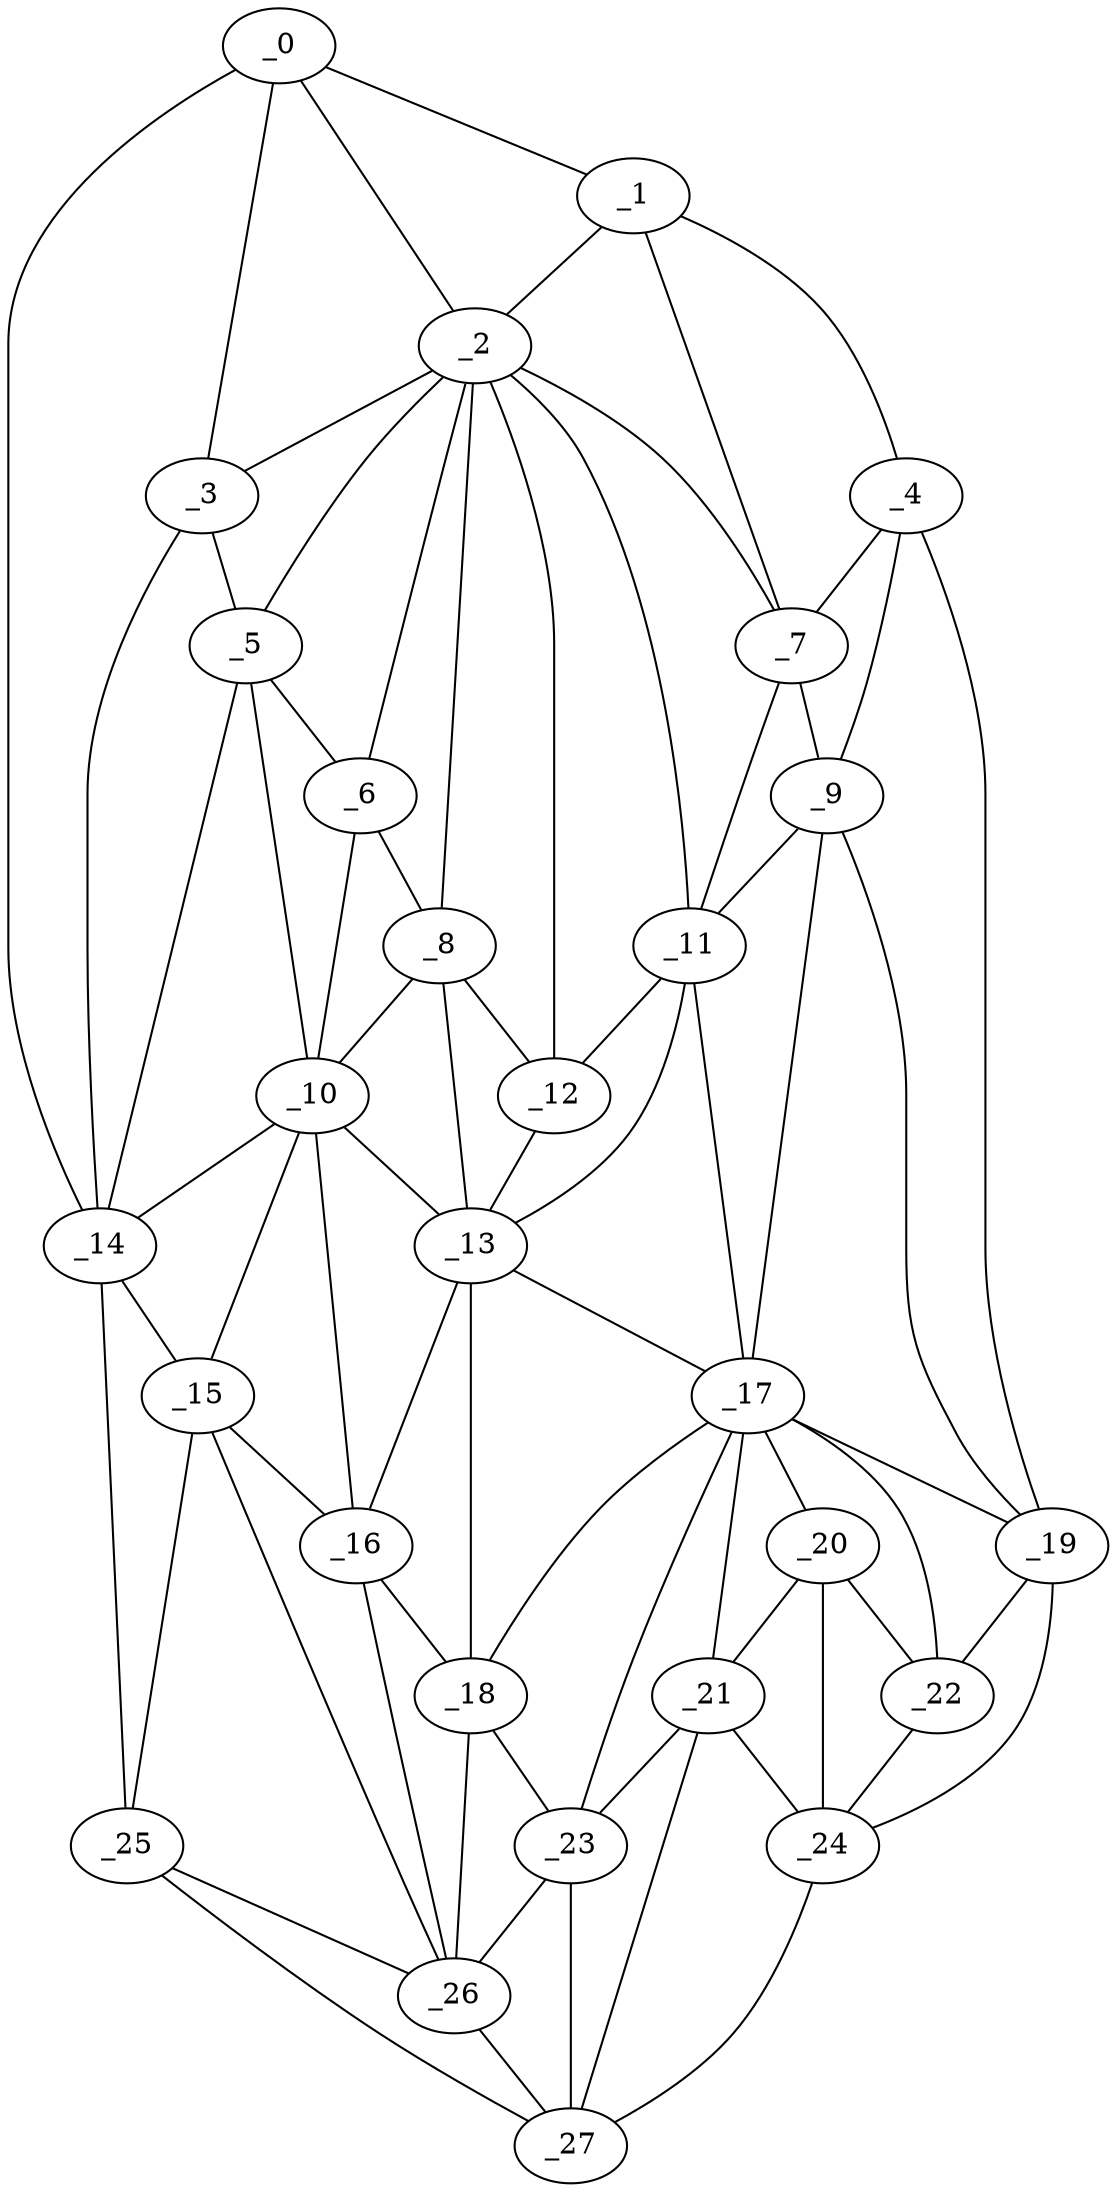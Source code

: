 graph "obj45__65.gxl" {
	_0	 [x=20,
		y=14];
	_1	 [x=23,
		y=99];
	_0 -- _1	 [valence=1];
	_2	 [x=26,
		y=73];
	_0 -- _2	 [valence=2];
	_3	 [x=27,
		y=42];
	_0 -- _3	 [valence=1];
	_14	 [x=61,
		y=12];
	_0 -- _14	 [valence=1];
	_1 -- _2	 [valence=2];
	_4	 [x=29,
		y=105];
	_1 -- _4	 [valence=1];
	_7	 [x=33,
		y=95];
	_1 -- _7	 [valence=2];
	_2 -- _3	 [valence=2];
	_5	 [x=30,
		y=46];
	_2 -- _5	 [valence=1];
	_6	 [x=33,
		y=54];
	_2 -- _6	 [valence=1];
	_2 -- _7	 [valence=1];
	_8	 [x=36,
		y=61];
	_2 -- _8	 [valence=2];
	_11	 [x=37,
		y=93];
	_2 -- _11	 [valence=2];
	_12	 [x=39,
		y=69];
	_2 -- _12	 [valence=2];
	_3 -- _5	 [valence=2];
	_3 -- _14	 [valence=1];
	_4 -- _7	 [valence=2];
	_9	 [x=36,
		y=101];
	_4 -- _9	 [valence=2];
	_19	 [x=88,
		y=121];
	_4 -- _19	 [valence=1];
	_5 -- _6	 [valence=2];
	_10	 [x=37,
		y=56];
	_5 -- _10	 [valence=2];
	_5 -- _14	 [valence=2];
	_6 -- _8	 [valence=2];
	_6 -- _10	 [valence=1];
	_7 -- _9	 [valence=2];
	_7 -- _11	 [valence=2];
	_8 -- _10	 [valence=2];
	_8 -- _12	 [valence=2];
	_13	 [x=44,
		y=69];
	_8 -- _13	 [valence=1];
	_9 -- _11	 [valence=2];
	_17	 [x=85,
		y=94];
	_9 -- _17	 [valence=1];
	_9 -- _19	 [valence=2];
	_10 -- _13	 [valence=2];
	_10 -- _14	 [valence=2];
	_15	 [x=77,
		y=51];
	_10 -- _15	 [valence=2];
	_16	 [x=77,
		y=55];
	_10 -- _16	 [valence=2];
	_11 -- _12	 [valence=2];
	_11 -- _13	 [valence=2];
	_11 -- _17	 [valence=2];
	_12 -- _13	 [valence=2];
	_13 -- _16	 [valence=1];
	_13 -- _17	 [valence=2];
	_18	 [x=88,
		y=67];
	_13 -- _18	 [valence=1];
	_14 -- _15	 [valence=1];
	_25	 [x=104,
		y=15];
	_14 -- _25	 [valence=1];
	_15 -- _16	 [valence=1];
	_15 -- _25	 [valence=2];
	_26	 [x=105,
		y=56];
	_15 -- _26	 [valence=1];
	_16 -- _18	 [valence=1];
	_16 -- _26	 [valence=2];
	_17 -- _18	 [valence=2];
	_17 -- _19	 [valence=2];
	_20	 [x=90,
		y=101];
	_17 -- _20	 [valence=2];
	_21	 [x=91,
		y=93];
	_17 -- _21	 [valence=2];
	_22	 [x=91,
		y=112];
	_17 -- _22	 [valence=2];
	_23	 [x=97,
		y=79];
	_17 -- _23	 [valence=2];
	_18 -- _23	 [valence=1];
	_18 -- _26	 [valence=2];
	_19 -- _22	 [valence=1];
	_24	 [x=103,
		y=109];
	_19 -- _24	 [valence=1];
	_20 -- _21	 [valence=1];
	_20 -- _22	 [valence=1];
	_20 -- _24	 [valence=2];
	_21 -- _23	 [valence=1];
	_21 -- _24	 [valence=2];
	_27	 [x=110,
		y=88];
	_21 -- _27	 [valence=1];
	_22 -- _24	 [valence=2];
	_23 -- _26	 [valence=1];
	_23 -- _27	 [valence=2];
	_24 -- _27	 [valence=1];
	_25 -- _26	 [valence=1];
	_25 -- _27	 [valence=1];
	_26 -- _27	 [valence=1];
}
